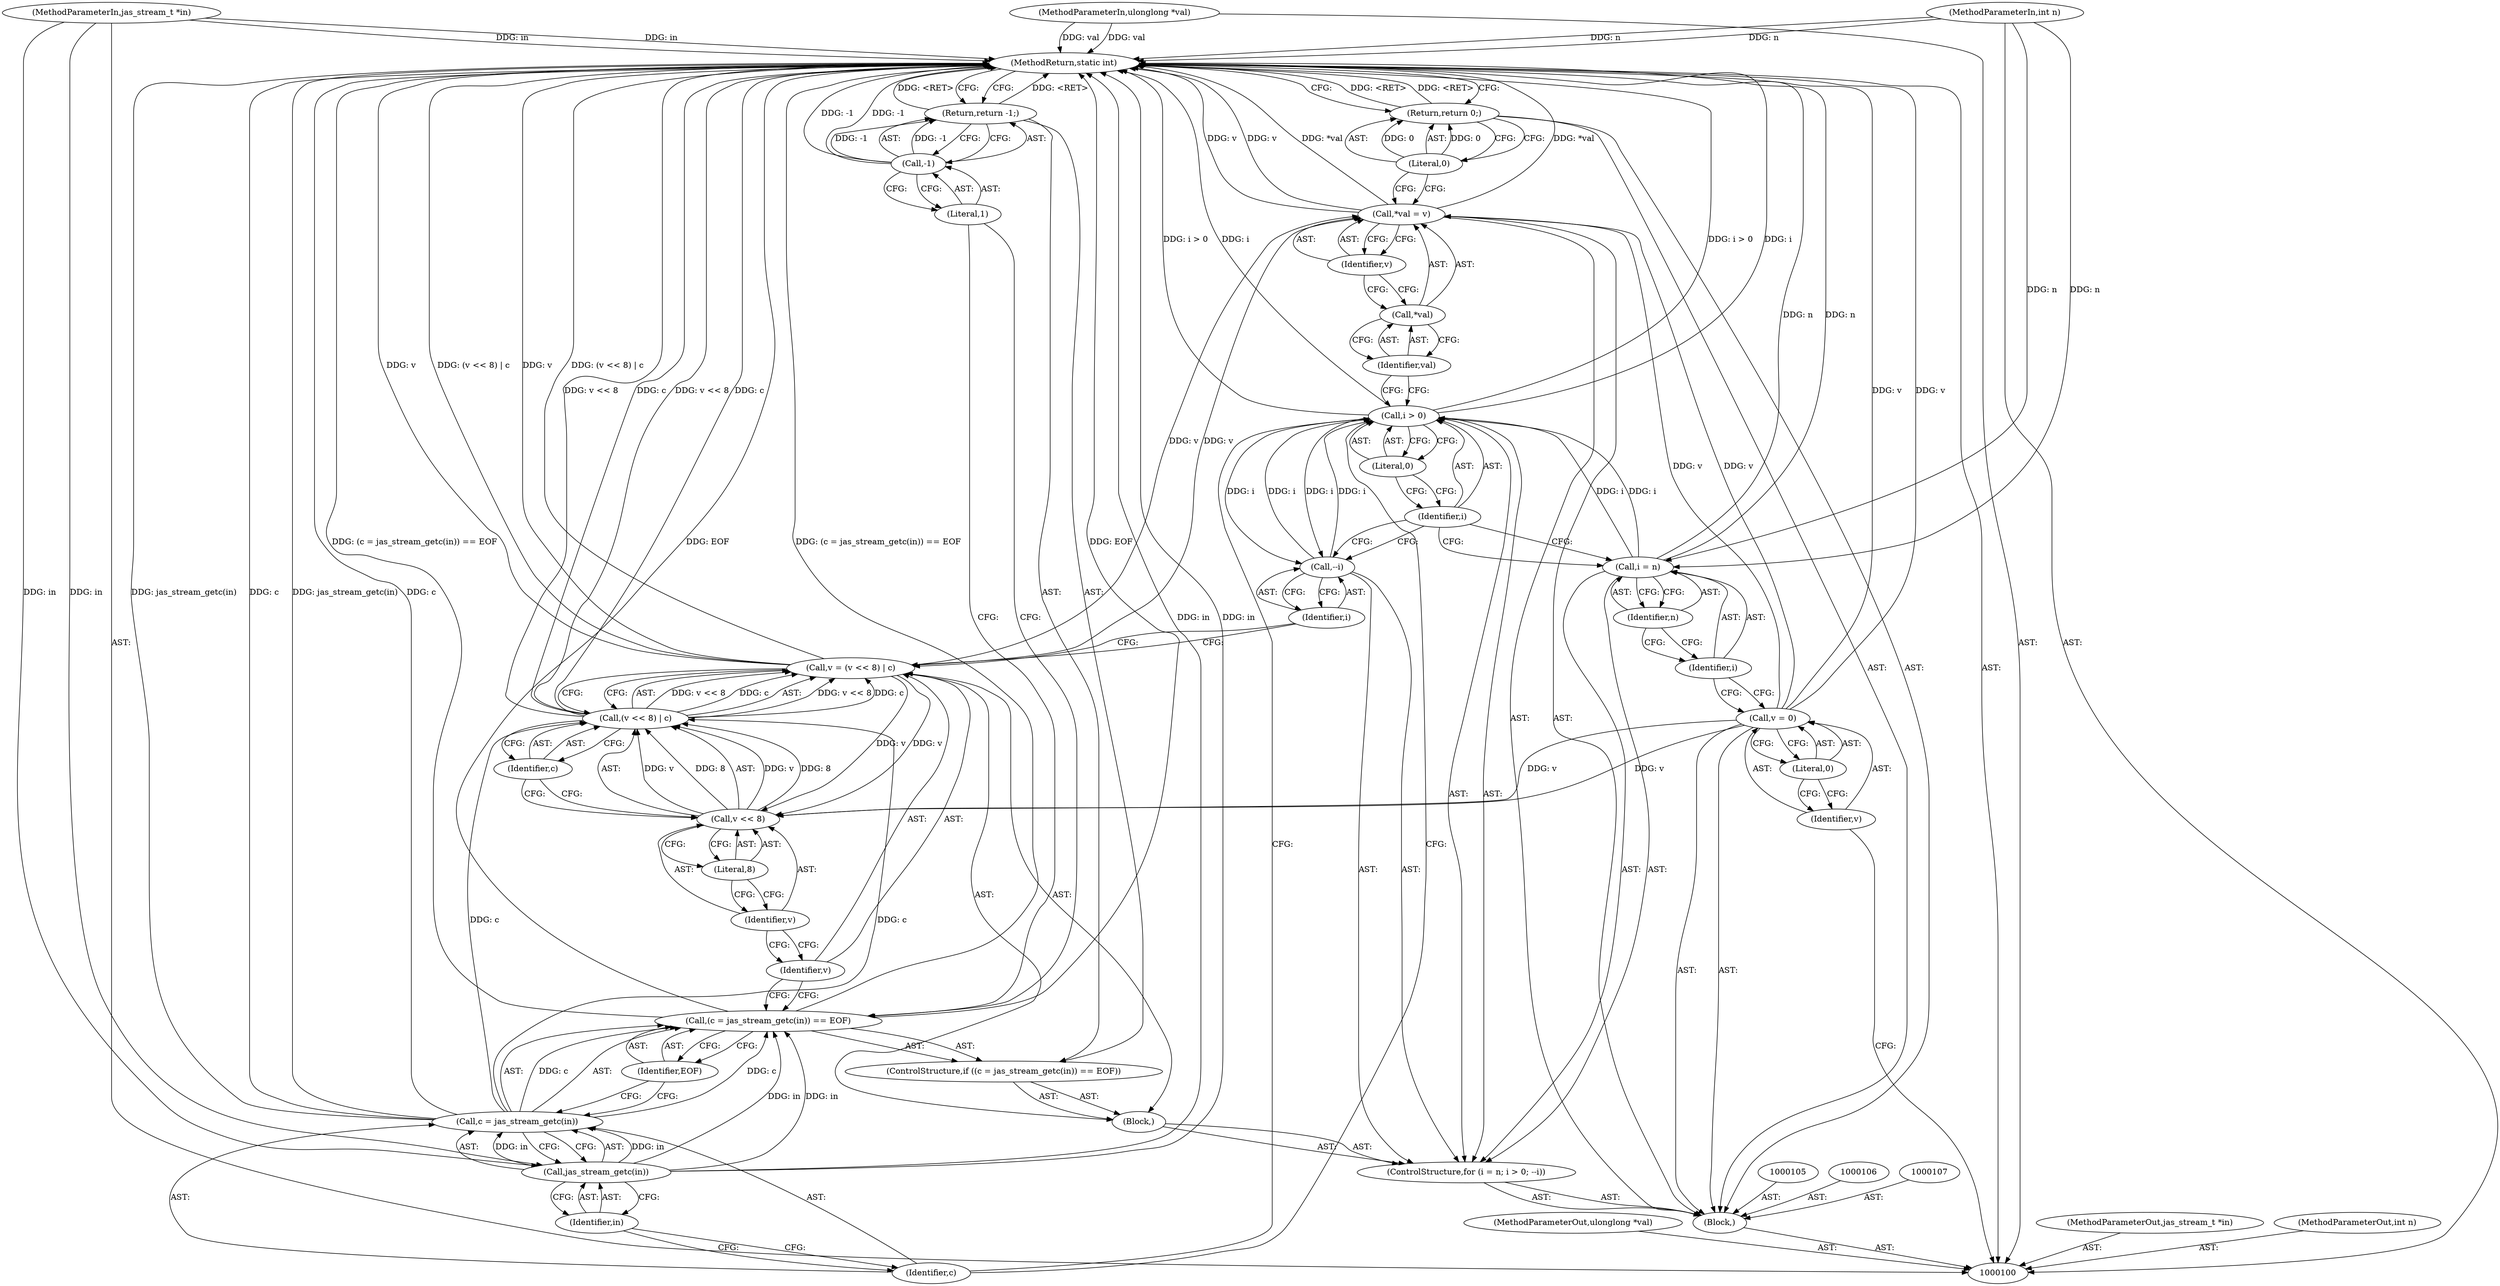 digraph "1_jasper_d42b2388f7f8e0332c846675133acea151fc557a_2" {
"1000144" [label="(MethodReturn,static int)"];
"1000101" [label="(MethodParameterIn,jas_stream_t *in)"];
"1000194" [label="(MethodParameterOut,jas_stream_t *in)"];
"1000102" [label="(MethodParameterIn,int n)"];
"1000195" [label="(MethodParameterOut,int n)"];
"1000103" [label="(MethodParameterIn,ulonglong *val)"];
"1000196" [label="(MethodParameterOut,ulonglong *val)"];
"1000136" [label="(Literal,8)"];
"1000137" [label="(Identifier,c)"];
"1000131" [label="(Call,v = (v << 8) | c)"];
"1000132" [label="(Identifier,v)"];
"1000133" [label="(Call,(v << 8) | c)"];
"1000134" [label="(Call,v << 8)"];
"1000135" [label="(Identifier,v)"];
"1000138" [label="(Call,*val = v)"];
"1000139" [label="(Call,*val)"];
"1000140" [label="(Identifier,val)"];
"1000141" [label="(Identifier,v)"];
"1000142" [label="(Return,return 0;)"];
"1000143" [label="(Literal,0)"];
"1000104" [label="(Block,)"];
"1000108" [label="(Call,v = 0)"];
"1000109" [label="(Identifier,v)"];
"1000110" [label="(Literal,0)"];
"1000114" [label="(Identifier,n)"];
"1000115" [label="(Call,i > 0)"];
"1000116" [label="(Identifier,i)"];
"1000117" [label="(Literal,0)"];
"1000111" [label="(ControlStructure,for (i = n; i > 0; --i))"];
"1000118" [label="(Call,--i)"];
"1000119" [label="(Identifier,i)"];
"1000120" [label="(Block,)"];
"1000112" [label="(Call,i = n)"];
"1000113" [label="(Identifier,i)"];
"1000125" [label="(Call,jas_stream_getc(in))"];
"1000126" [label="(Identifier,in)"];
"1000121" [label="(ControlStructure,if ((c = jas_stream_getc(in)) == EOF))"];
"1000127" [label="(Identifier,EOF)"];
"1000122" [label="(Call,(c = jas_stream_getc(in)) == EOF)"];
"1000123" [label="(Call,c = jas_stream_getc(in))"];
"1000124" [label="(Identifier,c)"];
"1000129" [label="(Call,-1)"];
"1000130" [label="(Literal,1)"];
"1000128" [label="(Return,return -1;)"];
"1000144" -> "1000100"  [label="AST: "];
"1000144" -> "1000128"  [label="CFG: "];
"1000144" -> "1000142"  [label="CFG: "];
"1000125" -> "1000144"  [label="DDG: in"];
"1000123" -> "1000144"  [label="DDG: jas_stream_getc(in)"];
"1000123" -> "1000144"  [label="DDG: c"];
"1000112" -> "1000144"  [label="DDG: n"];
"1000115" -> "1000144"  [label="DDG: i > 0"];
"1000115" -> "1000144"  [label="DDG: i"];
"1000122" -> "1000144"  [label="DDG: EOF"];
"1000122" -> "1000144"  [label="DDG: (c = jas_stream_getc(in)) == EOF"];
"1000101" -> "1000144"  [label="DDG: in"];
"1000131" -> "1000144"  [label="DDG: v"];
"1000131" -> "1000144"  [label="DDG: (v << 8) | c"];
"1000138" -> "1000144"  [label="DDG: v"];
"1000138" -> "1000144"  [label="DDG: *val"];
"1000129" -> "1000144"  [label="DDG: -1"];
"1000103" -> "1000144"  [label="DDG: val"];
"1000133" -> "1000144"  [label="DDG: v << 8"];
"1000133" -> "1000144"  [label="DDG: c"];
"1000102" -> "1000144"  [label="DDG: n"];
"1000108" -> "1000144"  [label="DDG: v"];
"1000142" -> "1000144"  [label="DDG: <RET>"];
"1000128" -> "1000144"  [label="DDG: <RET>"];
"1000101" -> "1000100"  [label="AST: "];
"1000101" -> "1000144"  [label="DDG: in"];
"1000101" -> "1000125"  [label="DDG: in"];
"1000194" -> "1000100"  [label="AST: "];
"1000102" -> "1000100"  [label="AST: "];
"1000102" -> "1000144"  [label="DDG: n"];
"1000102" -> "1000112"  [label="DDG: n"];
"1000195" -> "1000100"  [label="AST: "];
"1000103" -> "1000100"  [label="AST: "];
"1000103" -> "1000144"  [label="DDG: val"];
"1000196" -> "1000100"  [label="AST: "];
"1000136" -> "1000134"  [label="AST: "];
"1000136" -> "1000135"  [label="CFG: "];
"1000134" -> "1000136"  [label="CFG: "];
"1000137" -> "1000133"  [label="AST: "];
"1000137" -> "1000134"  [label="CFG: "];
"1000133" -> "1000137"  [label="CFG: "];
"1000131" -> "1000120"  [label="AST: "];
"1000131" -> "1000133"  [label="CFG: "];
"1000132" -> "1000131"  [label="AST: "];
"1000133" -> "1000131"  [label="AST: "];
"1000119" -> "1000131"  [label="CFG: "];
"1000131" -> "1000144"  [label="DDG: v"];
"1000131" -> "1000144"  [label="DDG: (v << 8) | c"];
"1000133" -> "1000131"  [label="DDG: v << 8"];
"1000133" -> "1000131"  [label="DDG: c"];
"1000131" -> "1000134"  [label="DDG: v"];
"1000131" -> "1000138"  [label="DDG: v"];
"1000132" -> "1000131"  [label="AST: "];
"1000132" -> "1000122"  [label="CFG: "];
"1000135" -> "1000132"  [label="CFG: "];
"1000133" -> "1000131"  [label="AST: "];
"1000133" -> "1000137"  [label="CFG: "];
"1000134" -> "1000133"  [label="AST: "];
"1000137" -> "1000133"  [label="AST: "];
"1000131" -> "1000133"  [label="CFG: "];
"1000133" -> "1000144"  [label="DDG: v << 8"];
"1000133" -> "1000144"  [label="DDG: c"];
"1000133" -> "1000131"  [label="DDG: v << 8"];
"1000133" -> "1000131"  [label="DDG: c"];
"1000134" -> "1000133"  [label="DDG: v"];
"1000134" -> "1000133"  [label="DDG: 8"];
"1000123" -> "1000133"  [label="DDG: c"];
"1000134" -> "1000133"  [label="AST: "];
"1000134" -> "1000136"  [label="CFG: "];
"1000135" -> "1000134"  [label="AST: "];
"1000136" -> "1000134"  [label="AST: "];
"1000137" -> "1000134"  [label="CFG: "];
"1000134" -> "1000133"  [label="DDG: v"];
"1000134" -> "1000133"  [label="DDG: 8"];
"1000131" -> "1000134"  [label="DDG: v"];
"1000108" -> "1000134"  [label="DDG: v"];
"1000135" -> "1000134"  [label="AST: "];
"1000135" -> "1000132"  [label="CFG: "];
"1000136" -> "1000135"  [label="CFG: "];
"1000138" -> "1000104"  [label="AST: "];
"1000138" -> "1000141"  [label="CFG: "];
"1000139" -> "1000138"  [label="AST: "];
"1000141" -> "1000138"  [label="AST: "];
"1000143" -> "1000138"  [label="CFG: "];
"1000138" -> "1000144"  [label="DDG: v"];
"1000138" -> "1000144"  [label="DDG: *val"];
"1000131" -> "1000138"  [label="DDG: v"];
"1000108" -> "1000138"  [label="DDG: v"];
"1000139" -> "1000138"  [label="AST: "];
"1000139" -> "1000140"  [label="CFG: "];
"1000140" -> "1000139"  [label="AST: "];
"1000141" -> "1000139"  [label="CFG: "];
"1000140" -> "1000139"  [label="AST: "];
"1000140" -> "1000115"  [label="CFG: "];
"1000139" -> "1000140"  [label="CFG: "];
"1000141" -> "1000138"  [label="AST: "];
"1000141" -> "1000139"  [label="CFG: "];
"1000138" -> "1000141"  [label="CFG: "];
"1000142" -> "1000104"  [label="AST: "];
"1000142" -> "1000143"  [label="CFG: "];
"1000143" -> "1000142"  [label="AST: "];
"1000144" -> "1000142"  [label="CFG: "];
"1000142" -> "1000144"  [label="DDG: <RET>"];
"1000143" -> "1000142"  [label="DDG: 0"];
"1000143" -> "1000142"  [label="AST: "];
"1000143" -> "1000138"  [label="CFG: "];
"1000142" -> "1000143"  [label="CFG: "];
"1000143" -> "1000142"  [label="DDG: 0"];
"1000104" -> "1000100"  [label="AST: "];
"1000105" -> "1000104"  [label="AST: "];
"1000106" -> "1000104"  [label="AST: "];
"1000107" -> "1000104"  [label="AST: "];
"1000108" -> "1000104"  [label="AST: "];
"1000111" -> "1000104"  [label="AST: "];
"1000138" -> "1000104"  [label="AST: "];
"1000142" -> "1000104"  [label="AST: "];
"1000108" -> "1000104"  [label="AST: "];
"1000108" -> "1000110"  [label="CFG: "];
"1000109" -> "1000108"  [label="AST: "];
"1000110" -> "1000108"  [label="AST: "];
"1000113" -> "1000108"  [label="CFG: "];
"1000108" -> "1000144"  [label="DDG: v"];
"1000108" -> "1000134"  [label="DDG: v"];
"1000108" -> "1000138"  [label="DDG: v"];
"1000109" -> "1000108"  [label="AST: "];
"1000109" -> "1000100"  [label="CFG: "];
"1000110" -> "1000109"  [label="CFG: "];
"1000110" -> "1000108"  [label="AST: "];
"1000110" -> "1000109"  [label="CFG: "];
"1000108" -> "1000110"  [label="CFG: "];
"1000114" -> "1000112"  [label="AST: "];
"1000114" -> "1000113"  [label="CFG: "];
"1000112" -> "1000114"  [label="CFG: "];
"1000115" -> "1000111"  [label="AST: "];
"1000115" -> "1000117"  [label="CFG: "];
"1000116" -> "1000115"  [label="AST: "];
"1000117" -> "1000115"  [label="AST: "];
"1000124" -> "1000115"  [label="CFG: "];
"1000140" -> "1000115"  [label="CFG: "];
"1000115" -> "1000144"  [label="DDG: i > 0"];
"1000115" -> "1000144"  [label="DDG: i"];
"1000112" -> "1000115"  [label="DDG: i"];
"1000118" -> "1000115"  [label="DDG: i"];
"1000115" -> "1000118"  [label="DDG: i"];
"1000116" -> "1000115"  [label="AST: "];
"1000116" -> "1000112"  [label="CFG: "];
"1000116" -> "1000118"  [label="CFG: "];
"1000117" -> "1000116"  [label="CFG: "];
"1000117" -> "1000115"  [label="AST: "];
"1000117" -> "1000116"  [label="CFG: "];
"1000115" -> "1000117"  [label="CFG: "];
"1000111" -> "1000104"  [label="AST: "];
"1000112" -> "1000111"  [label="AST: "];
"1000115" -> "1000111"  [label="AST: "];
"1000118" -> "1000111"  [label="AST: "];
"1000120" -> "1000111"  [label="AST: "];
"1000118" -> "1000111"  [label="AST: "];
"1000118" -> "1000119"  [label="CFG: "];
"1000119" -> "1000118"  [label="AST: "];
"1000116" -> "1000118"  [label="CFG: "];
"1000118" -> "1000115"  [label="DDG: i"];
"1000115" -> "1000118"  [label="DDG: i"];
"1000119" -> "1000118"  [label="AST: "];
"1000119" -> "1000131"  [label="CFG: "];
"1000118" -> "1000119"  [label="CFG: "];
"1000120" -> "1000111"  [label="AST: "];
"1000121" -> "1000120"  [label="AST: "];
"1000131" -> "1000120"  [label="AST: "];
"1000112" -> "1000111"  [label="AST: "];
"1000112" -> "1000114"  [label="CFG: "];
"1000113" -> "1000112"  [label="AST: "];
"1000114" -> "1000112"  [label="AST: "];
"1000116" -> "1000112"  [label="CFG: "];
"1000112" -> "1000144"  [label="DDG: n"];
"1000102" -> "1000112"  [label="DDG: n"];
"1000112" -> "1000115"  [label="DDG: i"];
"1000113" -> "1000112"  [label="AST: "];
"1000113" -> "1000108"  [label="CFG: "];
"1000114" -> "1000113"  [label="CFG: "];
"1000125" -> "1000123"  [label="AST: "];
"1000125" -> "1000126"  [label="CFG: "];
"1000126" -> "1000125"  [label="AST: "];
"1000123" -> "1000125"  [label="CFG: "];
"1000125" -> "1000144"  [label="DDG: in"];
"1000125" -> "1000122"  [label="DDG: in"];
"1000125" -> "1000123"  [label="DDG: in"];
"1000101" -> "1000125"  [label="DDG: in"];
"1000126" -> "1000125"  [label="AST: "];
"1000126" -> "1000124"  [label="CFG: "];
"1000125" -> "1000126"  [label="CFG: "];
"1000121" -> "1000120"  [label="AST: "];
"1000122" -> "1000121"  [label="AST: "];
"1000128" -> "1000121"  [label="AST: "];
"1000127" -> "1000122"  [label="AST: "];
"1000127" -> "1000123"  [label="CFG: "];
"1000122" -> "1000127"  [label="CFG: "];
"1000122" -> "1000121"  [label="AST: "];
"1000122" -> "1000127"  [label="CFG: "];
"1000123" -> "1000122"  [label="AST: "];
"1000127" -> "1000122"  [label="AST: "];
"1000130" -> "1000122"  [label="CFG: "];
"1000132" -> "1000122"  [label="CFG: "];
"1000122" -> "1000144"  [label="DDG: EOF"];
"1000122" -> "1000144"  [label="DDG: (c = jas_stream_getc(in)) == EOF"];
"1000123" -> "1000122"  [label="DDG: c"];
"1000125" -> "1000122"  [label="DDG: in"];
"1000123" -> "1000122"  [label="AST: "];
"1000123" -> "1000125"  [label="CFG: "];
"1000124" -> "1000123"  [label="AST: "];
"1000125" -> "1000123"  [label="AST: "];
"1000127" -> "1000123"  [label="CFG: "];
"1000123" -> "1000144"  [label="DDG: jas_stream_getc(in)"];
"1000123" -> "1000144"  [label="DDG: c"];
"1000123" -> "1000122"  [label="DDG: c"];
"1000125" -> "1000123"  [label="DDG: in"];
"1000123" -> "1000133"  [label="DDG: c"];
"1000124" -> "1000123"  [label="AST: "];
"1000124" -> "1000115"  [label="CFG: "];
"1000126" -> "1000124"  [label="CFG: "];
"1000129" -> "1000128"  [label="AST: "];
"1000129" -> "1000130"  [label="CFG: "];
"1000130" -> "1000129"  [label="AST: "];
"1000128" -> "1000129"  [label="CFG: "];
"1000129" -> "1000144"  [label="DDG: -1"];
"1000129" -> "1000128"  [label="DDG: -1"];
"1000130" -> "1000129"  [label="AST: "];
"1000130" -> "1000122"  [label="CFG: "];
"1000129" -> "1000130"  [label="CFG: "];
"1000128" -> "1000121"  [label="AST: "];
"1000128" -> "1000129"  [label="CFG: "];
"1000129" -> "1000128"  [label="AST: "];
"1000144" -> "1000128"  [label="CFG: "];
"1000128" -> "1000144"  [label="DDG: <RET>"];
"1000129" -> "1000128"  [label="DDG: -1"];
}
